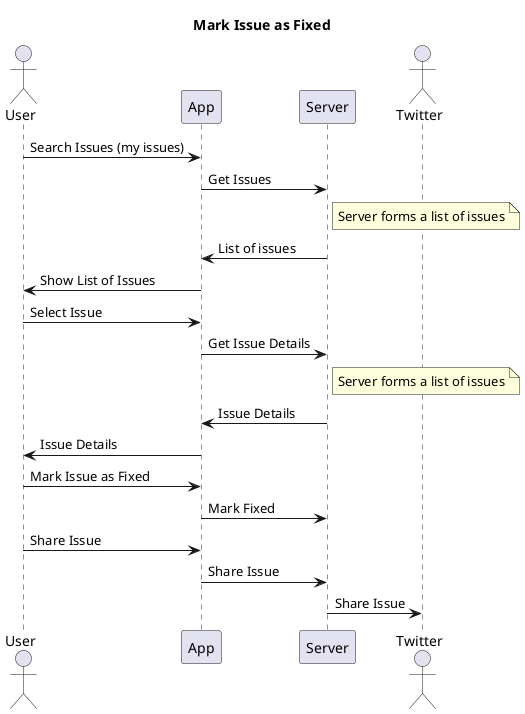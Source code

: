 @startuml

title Mark Issue as Fixed

actor User
participant App
participant Server
actor Twitter

User->App: Search Issues (my issues)
App->Server: Get Issues
note right of Server: Server forms a list of issues
Server->App: List of issues
App->User: Show List of Issues
User->App: Select Issue
App->Server: Get Issue Details
note right of Server: Server forms a list of issues
Server->App: Issue Details
App->User: Issue Details
User->App: Mark Issue as Fixed
App->Server: Mark Fixed
User->App: Share Issue
App->Server: Share Issue
Server->Twitter: Share Issue

@enduml
